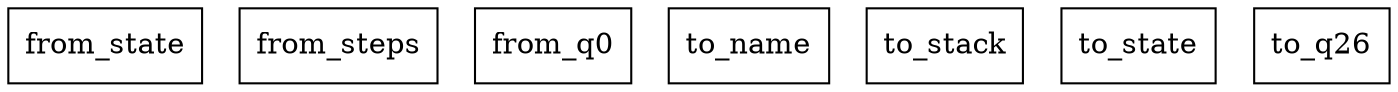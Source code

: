 digraph {
    graph [rankdir=TB
          ,bgcolor=transparent];
    node [shape=box
         ,fillcolor=white
         ,style=filled];
    0 [label=<from_state>];
    1 [label=<from_steps>];
    2 [label=<from_q0>];
    3 [label=<to_name>];
    4 [label=<to_stack>];
    5 [label=<to_state>];
    6 [label=<to_q26>];
}